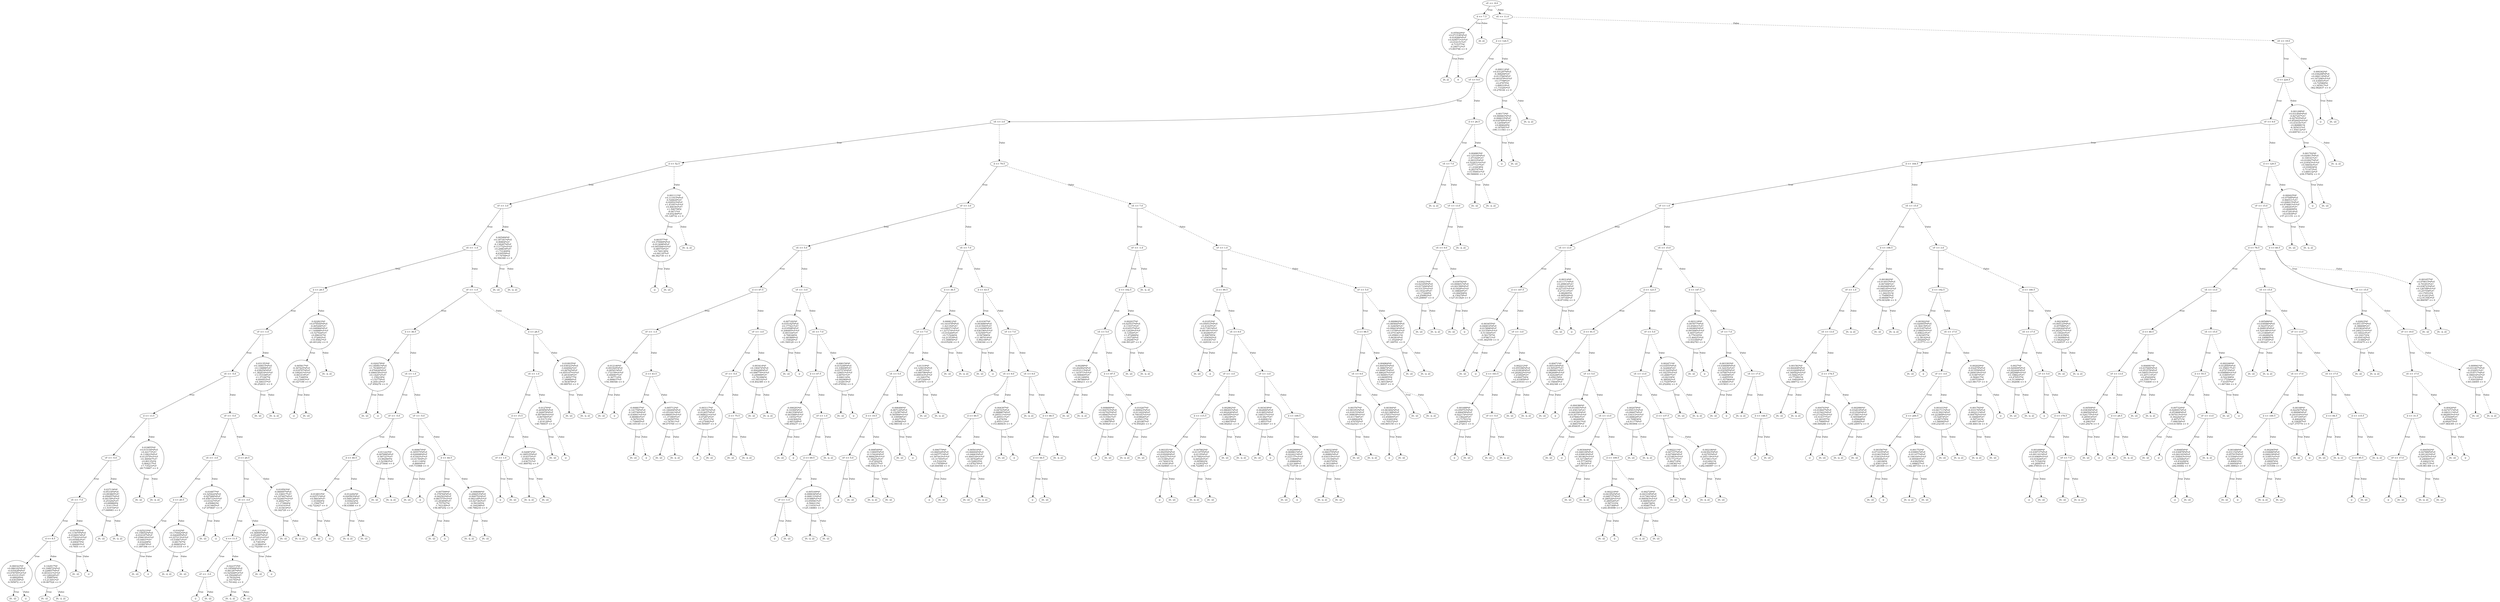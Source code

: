 digraph {
0 [label="vE <= -9.0"];
1 [label="d <= 7.5"];
2 [label="-0.055029*d²\n+0.071538*d*vE\n-0.018266*d*vF\n+0.029071*vE*vF\n+0.016151*vF²\n-0.715377*d\n-0.290712*vF\n+5.003746 <= 0"];
3 [label="[0, 2]"];
2 -> 3 [label="True"];
4 [label="0"];
2 -> 4 [style="dashed", label="False"];
1 -> 2 [label="True"];
5 [label="[0, 2]"];
1 -> 5 [style="dashed", label="False"];
0 -> 1 [label="True"];
6 [label="vE <= 11.0"];
7 [label="d <= 124.5"];
8 [label="vF <= 9.0"];
9 [label="vE <= 3.0"];
10 [label="d <= 52.5"];
11 [label="vF <= 3.0"];
12 [label="vE <= -1.0"];
13 [label="d <= 28.5"];
14 [label="vF <= -1.0"];
15 [label="vE <= -5.0"];
16 [label="d <= 13.5"];
17 [label="vF <= -5.0"];
18 [label="vE <= -7.0"];
19 [label="d <= 8.5"];
20 [label="-0.060323*d²\n+0.086162*d*vE\n-0.035428*d*vF\n+0.078795*vE*vF\n+0.033313*vF²\n-0.689295*d\n-0.630359*vF\n-0.595872 <= 0"];
21 [label="[0, -2]"];
20 -> 21 [label="True"];
22 [label="-2"];
20 -> 22 [style="dashed", label="False"];
19 -> 20 [label="True"];
23 [label="0.142917*d²\n+0.194872*d*vE\n-0.228857*d*vF\n-0.401631*vE*vF\n+0.128224*vF²\n-1.558976*d\n+3.213051*vF\n+39.067524 <= 0"];
24 [label="[0, -2]"];
23 -> 24 [label="True"];
25 [label="[0, -2, 2]"];
23 -> 25 [style="dashed", label="False"];
19 -> 23 [style="dashed", label="False"];
18 -> 19 [label="True"];
26 [label="-0.037852*d²\n+0.115079*d*vE\n-0.016691*d*vF\n+0.177832*vE*vF\n+0.055663*vF²\n-0.690475*d\n-1.066993*vF\n+0.7855 <= 0"];
27 [label="[0, -2]"];
26 -> 27 [label="True"];
28 [label="-2"];
26 -> 28 [style="dashed", label="False"];
18 -> 26 [style="dashed", label="False"];
17 -> 18 [label="True"];
29 [label="0.037136*d²\n-0.05334*d*vE\n+0.093865*vE²\n-0.050057*d*vF\n-0.04159*vE*vF\n-0.253292*vF²\n+0.699869*d\n-1.314115*vE\n+1.519754*vF\n-17.048983 <= 0"];
30 [label="[0, -2]"];
29 -> 30 [label="True"];
31 [label="[0, -2, 2]"];
29 -> 31 [style="dashed", label="False"];
17 -> 29 [style="dashed", label="False"];
16 -> 17 [label="True"];
32 [label="0.019855*d²\n+0.015194*d*vE\n+0.42173*vE²\n-0.110623*d*vF\n-0.412574*vE*vF\n+0.369567*vF²\n+0.801352*d\n-5.904217*vE\n+7.735233*vF\n-28.719467 <= 0"];
33 [label="[0, -2]"];
32 -> 33 [label="True"];
34 [label="[0, -2, 2]"];
32 -> 34 [style="dashed", label="False"];
16 -> 32 [style="dashed", label="False"];
15 -> 16 [label="True"];
35 [label="vF <= -5.0"];
36 [label="vE <= -3.0"];
37 [label="d <= 20.5"];
38 [label="-0.025233*d²\n+0.158052*d*vE\n-0.016187*d*vF\n+0.259619*vE*vF\n+0.04937*vF²\n-0.632208*d\n-1.038478*vF\n+11.897394 <= 0"];
39 [label="[0, -2]"];
38 -> 39 [label="True"];
40 [label="-2"];
38 -> 40 [style="dashed", label="False"];
37 -> 38 [label="True"];
41 [label="-0.0162*d²\n+0.170442*d*vE\n-0.026495*d*vF\n+0.227213*vE*vF\n+0.036673*vF²\n-0.681767*d\n-0.908852*vF\n+27.013319 <= 0"];
42 [label="[0, -2, 2]"];
41 -> 42 [label="True"];
43 [label="[0, -2]"];
41 -> 43 [style="dashed", label="False"];
37 -> 41 [style="dashed", label="False"];
36 -> 37 [label="True"];
44 [label="-0.016877*d²\n+0.325422*d*vE\n-0.027066*d*vF\n+0.456733*vE*vF\n+0.033275*vF²\n-0.650843*d\n-0.913465*vF\n+27.870647 <= 0"];
45 [label="[0, -2]"];
44 -> 45 [label="True"];
46 [label="-2"];
44 -> 46 [style="dashed", label="False"];
36 -> 44 [style="dashed", label="False"];
35 -> 36 [label="True"];
47 [label="d <= 20.5"];
48 [label="vE <= -3.0"];
49 [label="d <= 11.5"];
50 [label="vF <= -3.0"];
51 [label="-2"];
50 -> 51 [label="True"];
52 [label="[0, -2]"];
50 -> 52 [style="dashed", label="False"];
49 -> 50 [label="True"];
53 [label="-0.022373*d²\n+0.195406*d*vE\n-0.061287*d*vF\n+0.525448*vE*vF\n+0.350299*vF²\n-0.781625*d\n-2.101793*vF\n+11.701442 <= 0"];
54 [label="[0, -2, 2]"];
53 -> 54 [label="True"];
55 [label="[0, -2]"];
53 -> 55 [style="dashed", label="False"];
49 -> 53 [style="dashed", label="False"];
48 -> 49 [label="True"];
56 [label="-0.023312*d²\n+0.369095*d*vE\n-0.052897*d*vF\n+1.071932*vE*vF\n+0.357311*vF²\n-0.73819*d\n-2.143864*vF\n+12.752559 <= 0"];
57 [label="[0, -2]"];
56 -> 57 [label="True"];
58 [label="-2"];
56 -> 58 [style="dashed", label="False"];
48 -> 56 [style="dashed", label="False"];
47 -> 48 [label="True"];
59 [label="0.019593*d²\n-0.060097*d*vE\n+0.336017*vE²\n+0.107497*d*vF\n+0.522607*vE*vF\n-0.26927*vF²\n+1.173904*d\n-2.016103*vE\n+1.615618*vF\n-39.342729 <= 0"];
60 [label="[0, -2]"];
59 -> 60 [label="True"];
61 [label="[0, -2, 2]"];
59 -> 61 [style="dashed", label="False"];
47 -> 59 [style="dashed", label="False"];
35 -> 47 [style="dashed", label="False"];
15 -> 35 [style="dashed", label="False"];
14 -> 15 [label="True"];
62 [label="0.031353*d²\n+0.140615*d*vE\n+0.136896*vE²\n-0.438254*d*vF\n+1.382616*vE*vF\n+3.153168*vF²\n+1.371947*d\n-6.644953*vE\n+6.306337*vF\n-36.252631 <= 0"];
63 [label="[0, -2]"];
62 -> 63 [label="True"];
64 [label="[0, -2, 2]"];
62 -> 64 [style="dashed", label="False"];
14 -> 62 [style="dashed", label="False"];
13 -> 14 [label="True"];
65 [label="0.022823*d²\n+0.079544*d*vE\n-0.465266*vE²\n+0.048966*d*vF\n+1.144888*vE*vF\n+0.527926*vF²\n+0.896167*d\n-5.372693*vE\n+10.95827*vF\n-20.401242 <= 0"];
66 [label="0.005817*d²\n-0.367425*d*vE\n-0.018707*d*vF\n-0.109241*vE*vF\n-0.061419*vF²\n+0.73485*d\n+0.218483*vF\n-43.427199 <= 0"];
67 [label="-2"];
66 -> 67 [label="True"];
68 [label="[0, -2]"];
66 -> 68 [style="dashed", label="False"];
65 -> 66 [label="True"];
69 [label="[0, -2, 2]"];
65 -> 69 [style="dashed", label="False"];
13 -> 65 [style="dashed", label="False"];
12 -> 13 [label="True"];
70 [label="vF <= -1.0"];
71 [label="d <= 36.5"];
72 [label="-0.020278*d²\n+0.146961*d*vE\n+1.763895*vE²\n-0.076426*d*vF\n-0.496018*vE*vF\n+0.142072*vF²\n-1.159218*d\n+3.52779*vE\n-4.204125*vF\n+27.856276 <= 0"];
73 [label="[0, -2]"];
72 -> 73 [label="True"];
74 [label="-2"];
72 -> 74 [style="dashed", label="False"];
71 -> 72 [label="True"];
75 [label="vE <= 1.0"];
76 [label="vF <= -5.0"];
77 [label="d <= 40.5"];
78 [label="-0.014833*d²\n-0.02571*d*vF\n+0.06034*vF²\n-1.033844*d\n-1.15947*vF\n+42.722427 <= 0"];
79 [label="[0, -2]"];
78 -> 79 [label="True"];
80 [label="-2"];
78 -> 80 [style="dashed", label="False"];
77 -> 78 [label="True"];
81 [label="-0.012292*d²\n-0.020563*d*vF\n+0.048128*vF²\n-0.930232*d\n-1.313203*vF\n+58.43666 <= 0"];
82 [label="[0, -2, 2]"];
81 -> 82 [label="True"];
83 [label="[0, -2]"];
81 -> 83 [style="dashed", label="False"];
77 -> 81 [style="dashed", label="False"];
76 -> 77 [label="True"];
84 [label="0.011223*d²\n-0.007666*d*vF\n-0.587327*vF²\n+0.992965*d\n+3.523963*vF\n-42.273446 <= 0"];
85 [label="[0, -2]"];
84 -> 85 [label="True"];
86 [label="[0, -2, 2]"];
84 -> 86 [style="dashed", label="False"];
76 -> 84 [style="dashed", label="False"];
75 -> 76 [label="True"];
87 [label="vF <= -5.0"];
88 [label="-0.009074*d²\n-0.305575*d*vE\n-0.020098*d*vF\n-0.43302*vE*vF\n+0.017859*vF²\n-0.611149*d\n-0.86604*vF\n+65.733968 <= 0"];
89 [label="[0, -2]"];
88 -> 89 [label="True"];
90 [label="-2"];
88 -> 90 [style="dashed", label="False"];
87 -> 88 [label="True"];
91 [label="d <= 44.5"];
92 [label="-0.007599*d²\n-0.378764*d*vE\n-0.042503*d*vF\n-0.881575*vE*vF\n+0.293858*vF²\n-0.757527*d\n-1.763149*vF\n+56.087252 <= 0"];
93 [label="[0, -2]"];
92 -> 93 [label="True"];
94 [label="-2"];
92 -> 94 [style="dashed", label="False"];
91 -> 92 [label="True"];
95 [label="-0.008086*d²\n-0.296653*d*vE\n-0.009752*d*vF\n-0.082149*vE*vF\n+0.027383*vF²\n-0.593305*d\n-0.164298*vF\n+80.788216 <= 0"];
96 [label="[0, -2, 2]"];
95 -> 96 [label="True"];
97 [label="[0, -2]"];
95 -> 97 [style="dashed", label="False"];
91 -> 95 [style="dashed", label="False"];
87 -> 91 [style="dashed", label="False"];
75 -> 87 [style="dashed", label="False"];
71 -> 75 [style="dashed", label="False"];
70 -> 71 [label="True"];
98 [label="d <= 28.5"];
99 [label="vE <= 1.0"];
100 [label="d <= 15.5"];
101 [label="vF <= 1.0"];
102 [label="-2"];
101 -> 102 [label="True"];
103 [label="[0, -2]"];
101 -> 103 [style="dashed", label="False"];
100 -> 101 [label="True"];
104 [label="-0.020872*d²\n-0.180535*d*vF\n-1.818375*vF²\n-0.950154*d\n-3.636751*vF\n+41.869782 <= 0"];
105 [label="[0, -2, 2]"];
104 -> 105 [label="True"];
106 [label="[0, -2]"];
104 -> 106 [style="dashed", label="False"];
100 -> 104 [style="dashed", label="False"];
99 -> 100 [label="True"];
107 [label="-0.01276*d²\n-0.265856*d*vE\n-0.244979*d*vF\n-0.807065*vE*vF\n-0.807065*vF²\n-0.531713*d\n-1.614129*vF\n+40.780037 <= 0"];
108 [label="[0, -2]"];
107 -> 108 [label="True"];
109 [label="-2"];
107 -> 109 [style="dashed", label="False"];
99 -> 107 [style="dashed", label="False"];
98 -> 99 [label="True"];
110 [label="0.010935*d²\n+0.038323*d*vE\n-3.644942*vE²\n+0.06762*d*vF\n+4.855107*vE*vF\n-0.281839*vF²\n+1.065277*d\n-7.289884*vE\n-0.563678*vF\n-39.089763 <= 0"];
111 [label="[0, -2]"];
110 -> 111 [label="True"];
112 [label="[0, -2, 2]"];
110 -> 112 [style="dashed", label="False"];
98 -> 110 [style="dashed", label="False"];
70 -> 98 [style="dashed", label="False"];
12 -> 70 [style="dashed", label="False"];
11 -> 12 [label="True"];
113 [label="0.005484*d²\n+0.187341*d*vE\n-0.90804*vE²\n-0.138287*d*vF\n-0.111732*vE*vF\n+0.298639*vF²\n+1.731409*d\n-8.630559*vE\n+7.74709*vF\n-44.584368 <= 0"];
114 [label="[0, -2]"];
113 -> 114 [label="True"];
115 [label="[0, -2, 2]"];
113 -> 115 [style="dashed", label="False"];
11 -> 113 [style="dashed", label="False"];
10 -> 11 [label="True"];
116 [label="0.001111*d²\n+0.111915*d*vE\n-0.526629*vE²\n-0.029523*d*vF\n+1.43391*vE*vF\n+0.466393*vF²\n+1.506758*d\n-8.0471*vE\n+8.652369*vF\n-55.128732 <= 0"];
117 [label="0.003577*d²\n+0.370069*d*vE\n-0.013698*d*vF\n+0.045594*vE*vF\n-0.085755*vF²\n+0.740138*d\n+0.091187*vF\n-86.362739 <= 0"];
118 [label="-2"];
117 -> 118 [label="True"];
119 [label="[0, -2]"];
117 -> 119 [style="dashed", label="False"];
116 -> 117 [label="True"];
120 [label="[0, -2, 2]"];
116 -> 120 [style="dashed", label="False"];
10 -> 116 [style="dashed", label="False"];
9 -> 10 [label="True"];
121 [label="d <= 79.5"];
122 [label="vF <= 3.0"];
123 [label="vE <= 5.0"];
124 [label="d <= 67.5"];
125 [label="vF <= -1.0"];
126 [label="-0.012146*d²\n-0.091929*d*vE\n-0.00541*d*vF\n-1.172159*vE*vF\n-0.406907*vF²\n-0.367714*d\n-4.688637*vF\n+54.396546 <= 0"];
127 [label="[0, -2]"];
126 -> 127 [label="True"];
128 [label="-2"];
126 -> 128 [style="dashed", label="False"];
125 -> 126 [label="True"];
129 [label="d <= 43.5"];
130 [label="-0.008837*d²\n-0.141758*d*vE\n-0.145749*d*vF\n-0.434901*vE*vF\n-0.869803*vF²\n-0.567033*d\n-1.739605*vF\n+66.105145 <= 0"];
131 [label="[0, -2]"];
130 -> 131 [label="True"];
132 [label="-2"];
130 -> 132 [style="dashed", label="False"];
129 -> 130 [label="True"];
133 [label="0.005712*d²\n+0.166494*d*vE\n+0.051041*d*vF\n+0.686953*vE*vF\n+1.373905*vF²\n+0.665975*d\n+2.747811*vF\n-99.475769 <= 0"];
134 [label="[0, -2]"];
133 -> 134 [label="True"];
135 [label="[0, -2, 2]"];
133 -> 135 [style="dashed", label="False"];
129 -> 133 [style="dashed", label="False"];
125 -> 129 [style="dashed", label="False"];
124 -> 125 [label="True"];
136 [label="vF <= -3.0"];
137 [label="vF <= -5.0"];
138 [label="0.003117*d²\n+0.180793*d*vE\n-0.012657*d*vF\n+0.068621*vE*vF\n-0.072872*vF²\n+0.723171*d\n+0.274483*vF\n-109.595697 <= 0"];
139 [label="-2"];
138 -> 139 [label="True"];
140 [label="[0, -2]"];
138 -> 140 [style="dashed", label="False"];
137 -> 138 [label="True"];
141 [label="d <= 75.5"];
142 [label="[0, -2]"];
141 -> 142 [label="True"];
143 [label="[0, -2, 2]"];
141 -> 143 [style="dashed", label="False"];
137 -> 141 [style="dashed", label="False"];
136 -> 137 [label="True"];
144 [label="0.003414*d²\n+0.190474*d*vE\n-0.004268*d*vF\n+0.098776*vE*vF\n-0.249999*vF²\n+0.761896*d\n+0.395102*vF\n-118.402389 <= 0"];
145 [label="[0, -2]"];
144 -> 145 [label="True"];
146 [label="[0, -2, 2]"];
144 -> 146 [style="dashed", label="False"];
136 -> 144 [style="dashed", label="False"];
124 -> 136 [style="dashed", label="False"];
123 -> 124 [label="True"];
147 [label="vF <= -3.0"];
148 [label="-0.007182*d²\n-0.035192*d*vE\n+0.177421*vE²\n-0.019598*d*vF\n-0.208485*vE*vF\n-0.093164*vF²\n-0.768348*d\n+2.483889*vE\n-1.154026*vF\n+81.549129 <= 0"];
149 [label="[0, -2]"];
148 -> 149 [label="True"];
150 [label="-2"];
148 -> 150 [style="dashed", label="False"];
147 -> 148 [label="True"];
151 [label="vE <= 7.0"];
152 [label="d <= 67.5"];
153 [label="-0.006283*d²\n-0.10394*d*vE\n-0.061558*d*vF\n-0.443588*vE*vF\n-1.145527*vF²\n-0.623642*d\n-2.661529*vF\n+98.459237 <= 0"];
154 [label="[0, -2]"];
153 -> 154 [label="True"];
155 [label="-2"];
153 -> 155 [style="dashed", label="False"];
152 -> 153 [label="True"];
156 [label="vF <= 1.0"];
157 [label="d <= 69.5"];
158 [label="vF <= -1.0"];
159 [label="-2"];
158 -> 159 [label="True"];
160 [label="[0, -2]"];
158 -> 160 [style="dashed", label="False"];
157 -> 158 [label="True"];
161 [label="-0.005169*d²\n-0.099036*d*vE\n-0.008133*d*vF\n-0.01986*vE*vF\n+0.059581*vF²\n-0.594213*d\n-0.119161*vF\n+125.146861 <= 0"];
162 [label="[0, -2, 2]"];
161 -> 162 [label="True"];
163 [label="[0, -2]"];
161 -> 163 [style="dashed", label="False"];
157 -> 161 [style="dashed", label="False"];
156 -> 157 [label="True"];
164 [label="[0, -2, 2]"];
156 -> 164 [style="dashed", label="False"];
152 -> 156 [style="dashed", label="False"];
151 -> 152 [label="True"];
165 [label="-0.006154*d²\n-0.015248*d*vE\n+0.338498*vE²\n-0.037574*d*vF\n-0.120651*vE*vF\n-2.68701*vF²\n-0.846116*d\n+6.092969*vE\n-1.432815*vF\n+45.476542 <= 0"];
166 [label="[0, -2]"];
165 -> 166 [label="True"];
167 [label="-2"];
165 -> 167 [style="dashed", label="False"];
151 -> 165 [style="dashed", label="False"];
147 -> 151 [style="dashed", label="False"];
123 -> 147 [style="dashed", label="False"];
122 -> 123 [label="True"];
168 [label="vE <= 7.0"];
169 [label="d <= 36.5"];
170 [label="vF <= 7.0"];
171 [label="vE <= 5.0"];
172 [label="d <= 19.5"];
173 [label="vF <= 5.0"];
174 [label="-2"];
173 -> 174 [label="True"];
175 [label="[0, -2]"];
173 -> 175 [style="dashed", label="False"];
172 -> 173 [label="True"];
176 [label="-0.008549*d²\n-0.118005*d*vE\n-0.115424*d*vF\n-0.980629*vE*vF\n-0.392252*vF²\n-0.472022*d\n-3.922517*vF\n+98.336238 <= 0"];
177 [label="[0, -2, 2]"];
176 -> 177 [label="True"];
178 [label="[0, -2]"];
176 -> 178 [style="dashed", label="False"];
172 -> 176 [style="dashed", label="False"];
171 -> 172 [label="True"];
179 [label="-0.006486*d²\n-0.067129*d*vE\n-0.152587*d*vF\n-0.565994*vE*vF\n-0.339596*vF²\n-0.402776*d\n-3.395962*vF\n+92.980106 <= 0"];
180 [label="[0, -2]"];
179 -> 180 [label="True"];
181 [label="-2"];
179 -> 181 [style="dashed", label="False"];
171 -> 179 [style="dashed", label="False"];
170 -> 171 [label="True"];
182 [label="0.01319*d²\n+0.125618*d*vE\n-0.48733*vE²\n+0.040796*d*vF\n-0.609163*vE*vF\n+0.32637*d\n-4.873304*vE\n+37.697871 <= 0"];
183 [label="[0, -2]"];
182 -> 183 [label="True"];
184 [label="[0, -2, 2]"];
182 -> 184 [style="dashed", label="False"];
170 -> 182 [style="dashed", label="False"];
169 -> 170 [label="True"];
185 [label="0.000812*d²\n+0.161078*d*vE\n-1.421354*vE²\n+0.048371*d*vF\n+1.227274*vE*vF\n+0.016269*vF²\n+0.715246*d\n-14.213539*vE\n+5.189856*vF\n-18.635294 <= 0"];
186 [label="[0, -2]"];
185 -> 186 [label="True"];
187 [label="[0, -2, 2]"];
185 -> 187 [style="dashed", label="False"];
169 -> 185 [style="dashed", label="False"];
168 -> 169 [label="True"];
188 [label="d <= 43.5"];
189 [label="-0.010307*d²\n-0.003686*d*vE\n+0.615945*vE²\n-0.114299*d*vF\n-0.036196*vE*vF\n-0.525097*vF²\n-0.547906*d\n+11.087014*vE\n-5.992189*vF\n-3.504344 <= 0"];
190 [label="[0, -2]"];
189 -> 190 [label="True"];
191 [label="-2"];
189 -> 191 [style="dashed", label="False"];
188 -> 189 [label="True"];
192 [label="vF <= 7.0"];
193 [label="vE <= 9.0"];
194 [label="d <= 60.5"];
195 [label="0.006779*d²\n+0.066529*d*vE\n+0.045771*d*vF\n+0.397443*vE*vF\n+0.317955*vF²\n+0.53223*d\n+3.179548*vF\n-120.644566 <= 0"];
196 [label="-2"];
195 -> 196 [label="True"];
197 [label="[0, -2]"];
195 -> 197 [style="dashed", label="False"];
194 -> 195 [label="True"];
198 [label="0.005016*d²\n+0.066004*d*vE\n+0.04663*d*vF\n+0.484534*vE*vF\n+0.387628*vF²\n+0.528035*d\n+3.876276*vF\n-159.621111 <= 0"];
199 [label="[0, -2]"];
198 -> 199 [label="True"];
200 [label="[0, -2, 2]"];
198 -> 200 [style="dashed", label="False"];
194 -> 198 [style="dashed", label="False"];
193 -> 194 [label="True"];
201 [label="-0.004397*d²\n-0.04743*d*vE\n-0.088887*d*vF\n-0.295511*vE*vF\n-0.295511*vF²\n-0.4743*d\n-2.955113*vF\n+153.869435 <= 0"];
202 [label="[0, -2]"];
201 -> 202 [label="True"];
203 [label="-2"];
201 -> 203 [style="dashed", label="False"];
193 -> 201 [style="dashed", label="False"];
192 -> 193 [label="True"];
204 [label="vE <= 9.0"];
205 [label="[0, -2, 2]"];
204 -> 205 [label="True"];
206 [label="d <= 66.5"];
207 [label="d <= 44.5"];
208 [label="-2"];
207 -> 208 [label="True"];
209 [label="[0, -2]"];
207 -> 209 [style="dashed", label="False"];
206 -> 207 [label="True"];
210 [label="[0, -2, 2]"];
206 -> 210 [style="dashed", label="False"];
204 -> 206 [style="dashed", label="False"];
192 -> 204 [style="dashed", label="False"];
188 -> 192 [style="dashed", label="False"];
168 -> 188 [style="dashed", label="False"];
122 -> 168 [style="dashed", label="False"];
121 -> 122 [label="True"];
211 [label="vE <= 7.0"];
212 [label="vF <= -1.0"];
213 [label="d <= 102.5"];
214 [label="vE <= 5.0"];
215 [label="0.00288*d²\n+0.202902*d*vE\n+0.012113*d*vF\n+1.141971*vE*vF\n+0.508465*vF²\n+0.811609*d\n+4.567884*vF\n-106.980211 <= 0"];
216 [label="[0, -2]"];
215 -> 216 [label="True"];
217 [label="[0, -2, 2]"];
215 -> 217 [style="dashed", label="False"];
214 -> 215 [label="True"];
218 [label="d <= 87.5"];
219 [label="0.008689*d²\n+0.064703*d*vE\n+0.027025*d*vF\n+0.66663*vE*vF\n+0.515561*vF²\n+0.38822*d\n+3.99978*vF\n-78.365829 <= 0"];
220 [label="-2"];
219 -> 220 [label="True"];
221 [label="[0, -2]"];
219 -> 221 [style="dashed", label="False"];
218 -> 219 [label="True"];
222 [label="-0.010267*d²\n-0.009023*d*vE\n-0.011622*d*vF\n-0.700181*vE*vF\n-0.439826*vF²\n-0.054137*d\n-4.201087*vF\n+70.950283 <= 0"];
223 [label="[0, -2, 2]"];
222 -> 223 [label="True"];
224 [label="[0, -2]"];
222 -> 224 [style="dashed", label="False"];
218 -> 222 [style="dashed", label="False"];
214 -> 218 [style="dashed", label="False"];
213 -> 214 [label="True"];
225 [label="0.002937*d²\n+0.025537*d*vE\n-0.119373*vE²\n-0.016537*d*vF\n+0.12429*vE*vF\n-0.12504*vF²\n+1.072889*d\n-1.193726*vE\n-0.292967*vF\n-146.991297 <= 0"];
226 [label="[0, -2]"];
225 -> 226 [label="True"];
227 [label="[0, -2, 2]"];
225 -> 227 [style="dashed", label="False"];
213 -> 225 [style="dashed", label="False"];
212 -> 213 [label="True"];
228 [label="[0, -2, 2]"];
212 -> 228 [style="dashed", label="False"];
211 -> 212 [label="True"];
229 [label="vF <= 1.0"];
230 [label="d <= 99.5"];
231 [label="-0.01053*d²\n+0.050515*d*vE\n+0.41425*vE²\n-0.017391*d*vF\n-0.481491*vE*vF\n-0.402865*vF²\n-0.508795*d\n+7.456502*vE\n-3.916301*vF\n-11.429334 <= 0"];
232 [label="[0, -2]"];
231 -> 232 [label="True"];
233 [label="-2"];
231 -> 233 [style="dashed", label="False"];
230 -> 231 [label="True"];
234 [label="vE <= 9.0"];
235 [label="vF <= -3.0"];
236 [label="d <= 115.5"];
237 [label="0.003351*d²\n+0.092554*d*vE\n+0.018209*d*vF\n+0.524227*vE*vF\n+0.514852*vF²\n+0.740431*d\n+4.193814*vF\n-139.920845 <= 0"];
238 [label="-2"];
237 -> 238 [label="True"];
239 [label="[0, -2]"];
237 -> 239 [style="dashed", label="False"];
236 -> 237 [label="True"];
240 [label="-0.007802*d²\n-0.011975*d*vE\n-0.0135*d*vF\n-0.517992*vE*vF\n-0.495293*vF²\n-0.095802*d\n-4.143932*vF\n+94.722983 <= 0"];
241 [label="[0, -2, 2]"];
240 -> 241 [label="True"];
242 [label="[0, -2]"];
240 -> 242 [style="dashed", label="False"];
236 -> 240 [style="dashed", label="False"];
235 -> 236 [label="True"];
243 [label="0.002862*d²\n+0.086491*d*vE\n+0.002426*d*vF\n+0.360595*vE*vF\n-1.44238*vF²\n+0.691928*d\n+2.88476*vF\n-166.002021 <= 0"];
244 [label="[0, -2]"];
243 -> 244 [label="True"];
245 [label="[0, -2, 2]"];
243 -> 245 [style="dashed", label="False"];
235 -> 243 [style="dashed", label="False"];
234 -> 235 [label="True"];
246 [label="vF <= -3.0"];
247 [label="-0.003438*d²\n-0.062806*d*vE\n-0.014853*d*vF\n-0.168537*vE*vF\n-0.013827*vF²\n-0.628061*d\n-1.68537*vF\n+172.810647 <= 0"];
248 [label="[0, -2]"];
247 -> 248 [label="True"];
249 [label="-2"];
247 -> 249 [style="dashed", label="False"];
246 -> 247 [label="True"];
250 [label="d <= 109.5"];
251 [label="-0.002999*d²\n-0.069861*d*vE\n-0.022421*d*vF\n-0.222137*vE*vF\n+1.110684*vF²\n-0.698608*d\n-2.221368*vF\n+170.710739 <= 0"];
252 [label="[0, -2]"];
251 -> 252 [label="True"];
253 [label="-2"];
251 -> 253 [style="dashed", label="False"];
250 -> 251 [label="True"];
254 [label="-0.003234*d²\n-0.060379*d*vE\n-0.00882*d*vF\n-0.030319*vE*vF\n+0.151594*vF²\n-0.603795*d\n-0.303189*vF\n+196.465021 <= 0"];
255 [label="[0, -2, 2]"];
254 -> 255 [label="True"];
256 [label="[0, -2]"];
254 -> 256 [style="dashed", label="False"];
250 -> 254 [style="dashed", label="False"];
246 -> 250 [style="dashed", label="False"];
234 -> 246 [style="dashed", label="False"];
230 -> 234 [style="dashed", label="False"];
229 -> 230 [label="True"];
257 [label="vF <= 5.0"];
258 [label="d <= 98.5"];
259 [label="vE <= 9.0"];
260 [label="0.003767*d²\n+0.081053*d*vE\n+0.018153*d*vF\n+0.308838*vE*vF\n+0.411784*vF²\n+0.648424*d\n+2.470702*vF\n-159.022523 <= 0"];
261 [label="[0, -2]"];
260 -> 261 [label="True"];
262 [label="[0, -2, 2]"];
260 -> 262 [style="dashed", label="False"];
259 -> 260 [label="True"];
263 [label="0.00384*d²\n+0.063492*d*vE\n+0.021388*d*vF\n+0.270537*vE*vF\n+0.450895*vF²\n+0.634919*d\n+2.705372*vF\n-160.865159 <= 0"];
264 [label="-2"];
263 -> 264 [label="True"];
265 [label="[0, -2]"];
263 -> 265 [style="dashed", label="False"];
259 -> 263 [style="dashed", label="False"];
258 -> 259 [label="True"];
266 [label="0.004864*d²\n+0.004545*d*vE\n-0.388674*vE²\n+0.009875*d*vF\n+0.486247*vE*vF\n+0.560851*vF²\n+0.840855*d\n-6.996123*vE\n+3.365106*vF\n-71.36937 <= 0"];
267 [label="[0, -2]"];
266 -> 267 [label="True"];
268 [label="[0, -2, 2]"];
266 -> 268 [style="dashed", label="False"];
258 -> 266 [style="dashed", label="False"];
257 -> 258 [label="True"];
269 [label="0.000862*d²\n+0.085844*d*vE\n-0.324656*vE²\n+0.006434*d*vF\n+0.13758*vE*vF\n+0.075146*vF²\n+0.958911*d\n-5.843816*vE\n+1.05204*vF\n-87.349701 <= 0"];
270 [label="[0, -2]"];
269 -> 270 [label="True"];
271 [label="[0, -2, 2]"];
269 -> 271 [style="dashed", label="False"];
257 -> 269 [style="dashed", label="False"];
229 -> 257 [style="dashed", label="False"];
211 -> 229 [style="dashed", label="False"];
121 -> 211 [style="dashed", label="False"];
9 -> 121 [style="dashed", label="False"];
8 -> 9 [label="True"];
272 [label="d <= 26.5"];
273 [label="vE <= 7.0"];
274 [label="[0, -2, 2]"];
273 -> 274 [label="True"];
275 [label="vF <= 13.0"];
276 [label="vE <= 9.0"];
277 [label="0.030215*d²\n+0.021659*d*vE\n+0.017294*d*vF\n+0.53135*vE*vF\n+0.193218*vF²\n+0.173269*d\n+4.250803*vF\n-135.208947 <= 0"];
278 [label="[0, -2]"];
277 -> 278 [label="True"];
279 [label="[0, -2, 2]"];
277 -> 279 [style="dashed", label="False"];
276 -> 277 [label="True"];
280 [label="-0.039782*d²\n+0.000651*d*vE\n+0.001589*d*vF\n-0.415028*vE*vF\n-0.188649*vF²\n+0.006508*d\n-4.150279*vF\n+127.011829 <= 0"];
281 [label="[0, -2]"];
280 -> 281 [label="True"];
282 [label="-2"];
280 -> 282 [style="dashed", label="False"];
276 -> 280 [style="dashed", label="False"];
275 -> 276 [label="True"];
283 [label="[0, -2, 2]"];
275 -> 283 [style="dashed", label="False"];
273 -> 275 [style="dashed", label="False"];
272 -> 273 [label="True"];
284 [label="0.004883*d²\n+0.125104*d*vE\n-1.071929*vE²\n-0.09333*d*vF\n+0.522631*vE*vF\n+0.077137*vF²\n+1.216438*d\n-9.263747*vE\n+15.550931*vF\n-99.546604 <= 0"];
285 [label="[0, -2]"];
284 -> 285 [label="True"];
286 [label="[0, -2, 2]"];
284 -> 286 [style="dashed", label="False"];
272 -> 284 [style="dashed", label="False"];
8 -> 272 [style="dashed", label="False"];
7 -> 8 [label="True"];
287 [label="-0.000114*d²\n+0.031297*d*vE\n-0.368294*vE²\n-0.013766*d*vF\n+0.401979*vE*vF\n+0.17798*vF²\n+0.47975*d\n-3.899319*vE\n+1.733293*vF\n-19.278144 <= 0"];
288 [label="0.00173*d²\n+0.068463*d*vE\n-0.006633*d*vF\n-0.018769*vE*vF\n-0.120504*vF²\n+0.684629*d\n-0.187691*vF\n-199.111583 <= 0"];
289 [label="-2"];
288 -> 289 [label="True"];
290 [label="[0, -2]"];
288 -> 290 [style="dashed", label="False"];
287 -> 288 [label="True"];
291 [label="[0, -2, 2]"];
287 -> 291 [style="dashed", label="False"];
7 -> 287 [style="dashed", label="False"];
6 -> 7 [label="True"];
292 [label="vE <= 19.0"];
293 [label="d <= 224.5"];
294 [label="vF <= 9.0"];
295 [label="d <= 164.5"];
296 [label="vF <= 1.0"];
297 [label="vE <= 13.0"];
298 [label="d <= 147.5"];
299 [label="-0.003455*d²\n-0.046816*d*vE\n-0.015898*d*vF\n-0.331556*vE*vF\n-0.513044*vF²\n-0.561797*d\n-3.978671*vF\n+191.462559 <= 0"];
300 [label="[0, -2]"];
299 -> 300 [label="True"];
301 [label="-2"];
299 -> 301 [style="dashed", label="False"];
298 -> 299 [label="True"];
302 [label="vF <= -3.0"];
303 [label="d <= 163.5"];
304 [label="0.001688*d²\n+0.059753*d*vE\n-0.006459*d*vF\n-0.022174*vE*vF\n-0.138224*vF²\n+0.717031*d\n-0.266092*vF\n-251.272611 <= 0"];
305 [label="-2"];
304 -> 305 [label="True"];
306 [label="[0, -2]"];
304 -> 306 [style="dashed", label="False"];
303 -> 304 [label="True"];
307 [label="vF <= -5.0"];
308 [label="[0, -2]"];
307 -> 308 [label="True"];
309 [label="[0, -2, 2]"];
307 -> 309 [style="dashed", label="False"];
303 -> 307 [style="dashed", label="False"];
302 -> 303 [label="True"];
310 [label="0.002212*d²\n+0.055396*d*vE\n+0.010938*d*vF\n+0.202822*vE*vF\n-1.216929*vF²\n+0.664754*d\n+2.433859*vF\n-244.219103 <= 0"];
311 [label="[0, -2]"];
310 -> 311 [label="True"];
312 [label="[0, -2, 2]"];
310 -> 312 [style="dashed", label="False"];
302 -> 310 [style="dashed", label="False"];
298 -> 302 [style="dashed", label="False"];
297 -> 298 [label="True"];
313 [label="-0.00314*d²\n-0.011171*d*vE\n+0.299834*vE²\n-0.020121*d*vF\n-0.227101*vE*vF\n-0.273115*vF²\n-0.882805*d\n+8.995026*vE\n-3.197344*vF\n+38.871092 <= 0"];
314 [label="[0, -2]"];
313 -> 314 [label="True"];
315 [label="-2"];
313 -> 315 [style="dashed", label="False"];
297 -> 313 [style="dashed", label="False"];
296 -> 297 [label="True"];
316 [label="vE <= 15.0"];
317 [label="d <= 123.5"];
318 [label="d <= 91.5"];
319 [label="-0.00471*d²\n-0.005104*d*vE\n+0.505297*vE²\n-0.080961*d*vF\n-0.062608*vE*vF\n-0.424248*vF²\n-0.656159*d\n+13.137728*vE\n-4.156045*vF\n-50.402348 <= 0"];
320 [label="[0, -2]"];
319 -> 320 [label="True"];
321 [label="-2"];
319 -> 321 [style="dashed", label="False"];
318 -> 319 [label="True"];
322 [label="vF <= 5.0"];
323 [label="-0.004386*d²\n+0.010483*d*vE\n+0.458154*vE²\n-0.044394*d*vF\n-0.013075*vE*vF\n-0.678063*vF²\n-1.062699*d\n+11.912017*vE\n-4.068378*vF\n-26.854435 <= 0"];
324 [label="[0, -2]"];
323 -> 324 [label="True"];
325 [label="-2"];
323 -> 325 [style="dashed", label="False"];
322 -> 323 [label="True"];
326 [label="vE <= 13.0"];
327 [label="0.003044*d²\n+0.048109*d*vE\n+0.030818*d*vF\n+0.381962*vE*vF\n+0.327396*vF²\n+0.577305*d\n+4.58354*vF\n-247.95719 <= 0"];
328 [label="[0, -2]"];
327 -> 328 [label="True"];
329 [label="[0, -2, 2]"];
327 -> 329 [style="dashed", label="False"];
326 -> 327 [label="True"];
330 [label="d <= 109.5"];
331 [label="-0.002218*d²\n-0.041952*d*vE\n-0.048737*d*vF\n-0.280526*vE*vF\n-0.280526*vF²\n-0.587333*d\n-3.927368*vF\n+244.493098 <= 0"];
332 [label="[0, -2]"];
331 -> 332 [label="True"];
333 [label="-2"];
331 -> 333 [style="dashed", label="False"];
330 -> 331 [label="True"];
334 [label="-0.002729*d²\n-0.043339*d*vE\n-0.017461*d*vF\n-0.068563*vE*vF\n-0.068563*vF²\n-0.606748*d\n-0.959877*vF\n+218.422375 <= 0"];
335 [label="[0, -2, 2]"];
334 -> 335 [label="True"];
336 [label="[0, -2]"];
334 -> 336 [style="dashed", label="False"];
330 -> 334 [style="dashed", label="False"];
326 -> 330 [style="dashed", label="False"];
322 -> 326 [style="dashed", label="False"];
318 -> 322 [style="dashed", label="False"];
317 -> 318 [label="True"];
337 [label="vF <= 5.0"];
338 [label="vE <= 13.0"];
339 [label="0.002078*d²\n+0.059153*d*vE\n+0.00647*d*vF\n+0.334315*vE*vF\n+0.668629*vF²\n+0.709836*d\n+4.011776*vF\n-252.993994 <= 0"];
340 [label="[0, -2]"];
339 -> 340 [label="True"];
341 [label="[0, -2, 2]"];
339 -> 341 [style="dashed", label="False"];
338 -> 339 [label="True"];
342 [label="d <= 137.5"];
343 [label="-0.002211*d²\n-0.047337*d*vE\n-0.027484*d*vF\n-0.221883*vE*vF\n-0.517727*vF²\n-0.662718*d\n-3.106361*vF\n+246.11085 <= 0"];
344 [label="[0, -2]"];
343 -> 344 [label="True"];
345 [label="-2"];
343 -> 345 [style="dashed", label="False"];
342 -> 343 [label="True"];
346 [label="-0.002186*d²\n-0.043923*d*vE\n-0.02793*d*vF\n-0.205119*vE*vF\n-0.478611*vF²\n-0.614921*d\n-2.871668*vF\n+282.046997 <= 0"];
347 [label="[0, -2, 2]"];
346 -> 347 [label="True"];
348 [label="[0, -2]"];
346 -> 348 [style="dashed", label="False"];
342 -> 346 [style="dashed", label="False"];
338 -> 342 [style="dashed", label="False"];
337 -> 338 [label="True"];
349 [label="0.002471*d²\n+0.03055*d*vE\n-0.322664*vE²\n+0.013205*d*vF\n+0.19235*vE*vF\n+0.26807*vF²\n+0.82334*d\n-8.389262*vE\n+3.752979*vF\n-93.252492 <= 0"];
350 [label="[0, -2]"];
349 -> 350 [label="True"];
351 [label="[0, -2, 2]"];
349 -> 351 [style="dashed", label="False"];
337 -> 349 [style="dashed", label="False"];
317 -> 337 [style="dashed", label="False"];
316 -> 317 [label="True"];
352 [label="d <= 147.5"];
353 [label="-0.003118*d²\n-0.007877*d*vE\n+0.454831*vE²\n-0.042802*d*vF\n-0.091696*vE*vF\n-0.465725*vF²\n-0.776165*d\n+15.464253*vE\n-3.533364*vF\n-100.802783 <= 0"];
354 [label="[0, -2]"];
353 -> 354 [label="True"];
355 [label="-2"];
353 -> 355 [style="dashed", label="False"];
352 -> 353 [label="True"];
356 [label="vF <= 7.0"];
357 [label="-0.003393*d²\n+0.036699*d*vE\n+0.324352*vE²\n-0.032595*d*vF\n-0.147687*vE*vF\n-0.164858*vF²\n-1.428555*d\n+11.027964*vE\n-4.566853*vF\n-4.015833 <= 0"];
358 [label="[0, -2]"];
357 -> 358 [label="True"];
359 [label="-2"];
357 -> 359 [style="dashed", label="False"];
356 -> 357 [label="True"];
360 [label="vE <= 17.0"];
361 [label="[0, -2, 2]"];
360 -> 361 [label="True"];
362 [label="d <= 148.5"];
363 [label="-2"];
362 -> 363 [label="True"];
364 [label="[0, -2]"];
362 -> 364 [style="dashed", label="False"];
360 -> 362 [style="dashed", label="False"];
356 -> 360 [style="dashed", label="False"];
352 -> 356 [style="dashed", label="False"];
316 -> 352 [style="dashed", label="False"];
296 -> 316 [style="dashed", label="False"];
295 -> 296 [label="True"];
365 [label="vE <= 15.0"];
366 [label="d <= 198.5"];
367 [label="vF <= 1.0"];
368 [label="vE <= 13.0"];
369 [label="0.001563*d²\n+0.064408*d*vE\n+0.010209*d*vF\n+0.349502*vE*vF\n+0.50823*vF²\n+0.772901*d\n+4.194029*vF\n-262.488712 <= 0"];
370 [label="[0, -2]"];
369 -> 370 [label="True"];
371 [label="[0, -2, 2]"];
369 -> 371 [style="dashed", label="False"];
368 -> 369 [label="True"];
372 [label="d <= 174.5"];
373 [label="0.004703*d²\n+0.018647*d*vE\n+0.015423*d*vF\n+0.271425*vE*vF\n+0.514377*vF²\n+0.261057*d\n+3.79995*vF\n-180.849288 <= 0"];
374 [label="-2"];
373 -> 374 [label="True"];
375 [label="[0, -2]"];
373 -> 375 [style="dashed", label="False"];
372 -> 373 [label="True"];
376 [label="-0.002986*d²\n-0.032618*d*vE\n-0.012526*d*vF\n-0.273461*vE*vF\n-0.505568*vF²\n-0.456648*d\n-3.82845*vF\n+250.249572 <= 0"];
377 [label="[0, -2, 2]"];
376 -> 377 [label="True"];
378 [label="[0, -2]"];
376 -> 378 [style="dashed", label="False"];
372 -> 376 [style="dashed", label="False"];
368 -> 372 [style="dashed", label="False"];
367 -> 368 [label="True"];
379 [label="[0, -2, 2]"];
367 -> 379 [style="dashed", label="False"];
366 -> 367 [label="True"];
380 [label="0.001802*d²\n+0.014933*d*vE\n-0.067496*vE²\n-0.002948*d*vF\n+0.046195*vE*vF\n-0.055554*vF²\n+1.042351*d\n-1.754885*vE\n-0.060067*vF\n-278.043296 <= 0"];
381 [label="[0, -2]"];
380 -> 381 [label="True"];
382 [label="[0, -2, 2]"];
380 -> 382 [style="dashed", label="False"];
366 -> 380 [style="dashed", label="False"];
365 -> 366 [label="True"];
383 [label="vF <= 3.0"];
384 [label="d <= 192.5"];
385 [label="-0.003922*d²\n+0.020955*d*vE\n+0.364159*vE²\n-0.015187*d*vF\n-0.218845*vE*vF\n-0.498223*vF²\n-0.923457*d\n+12.38142*vE\n-3.692692*vF\n-67.313773 <= 0"];
386 [label="[0, -2]"];
385 -> 386 [label="True"];
387 [label="-2"];
385 -> 387 [style="dashed", label="False"];
384 -> 385 [label="True"];
388 [label="vE <= 17.0"];
389 [label="vF <= -3.0"];
390 [label="d <= 200.5"];
391 [label="-0.003567*d²\n-0.071635*d*vE\n-0.010615*d*vF\n-0.153632*vE*vF\n-0.054082*vF²\n-1.146166*d\n-2.458112*vF\n+547.281009 <= 0"];
392 [label="[0, -2]"];
391 -> 392 [label="True"];
393 [label="-2"];
391 -> 393 [style="dashed", label="False"];
390 -> 391 [label="True"];
394 [label="-0.001752*d²\n-0.039891*d*vE\n-0.011477*d*vF\n-0.106164*vE*vF\n-0.095065*vF²\n-0.638259*d\n-1.698627*vF\n+342.487103 <= 0"];
395 [label="[0, -2, 2]"];
394 -> 395 [label="True"];
396 [label="[0, -2]"];
394 -> 396 [style="dashed", label="False"];
390 -> 394 [style="dashed", label="False"];
389 -> 390 [label="True"];
397 [label="0.001633*d²\n+0.041711*d*vE\n+0.013921*d*vF\n+0.223809*vE*vF\n+0.52874*vF²\n+0.667378*d\n+3.580945*vF\n-339.232195 <= 0"];
398 [label="[0, -2]"];
397 -> 398 [label="True"];
399 [label="[0, -2, 2]"];
397 -> 399 [style="dashed", label="False"];
389 -> 397 [style="dashed", label="False"];
388 -> 389 [label="True"];
400 [label="-0.002029*d²\n-0.032479*d*vE\n-0.013559*d*vF\n-0.200419*vE*vF\n-0.519875*vF²\n-0.584617*d\n-3.607539*vF\n+323.981737 <= 0"];
401 [label="-0.001792*d²\n-0.033176*d*vE\n-0.002211*d*vF\n-0.004762*vE*vF\n-0.166665*vF²\n-0.597161*d\n-0.085716*vF\n+358.466134 <= 0"];
402 [label="[0, -2, 2]"];
401 -> 402 [label="True"];
403 [label="[0, -2]"];
401 -> 403 [style="dashed", label="False"];
400 -> 401 [label="True"];
404 [label="-2"];
400 -> 404 [style="dashed", label="False"];
388 -> 400 [style="dashed", label="False"];
384 -> 388 [style="dashed", label="False"];
383 -> 384 [label="True"];
405 [label="d <= 180.5"];
406 [label="vE <= 17.0"];
407 [label="0.0027*d²\n+0.029409*d*vE\n+0.022444*d*vF\n+0.282088*vE*vF\n+0.198623*vF²\n+0.470537*d\n+4.513406*vF\n-311.302696 <= 0"];
408 [label="[0, -2]"];
407 -> 408 [label="True"];
409 [label="[0, -2, 2]"];
407 -> 409 [style="dashed", label="False"];
406 -> 407 [label="True"];
410 [label="vF <= 5.0"];
411 [label="-2"];
410 -> 411 [label="True"];
412 [label="d <= 178.5"];
413 [label="0.001699*d²\n+0.039737*d*vE\n+0.001161*d*vF\n+0.014969*vE*vF\n+0.019246*vF²\n+0.715263*d\n+0.26945*vF\n-288.378516 <= 0"];
414 [label="-2"];
413 -> 414 [label="True"];
415 [label="[0, -2]"];
413 -> 415 [style="dashed", label="False"];
412 -> 413 [label="True"];
416 [label="vF <= 7.0"];
417 [label="[0, -2]"];
416 -> 417 [label="True"];
418 [label="[0, -2, 2]"];
416 -> 418 [style="dashed", label="False"];
412 -> 416 [style="dashed", label="False"];
410 -> 412 [style="dashed", label="False"];
406 -> 410 [style="dashed", label="False"];
405 -> 406 [label="True"];
419 [label="0.002369*d²\n+0.005125*d*vE\n-0.457088*vE²\n+0.026264*d*vF\n+0.262427*vE*vF\n+0.100203*vF²\n+0.814358*d\n-15.540984*vE\n+3.942022*vF\n+73.624537 <= 0"];
420 [label="[0, -2]"];
419 -> 420 [label="True"];
421 [label="[0, -2, 2]"];
419 -> 421 [style="dashed", label="False"];
405 -> 419 [style="dashed", label="False"];
383 -> 405 [style="dashed", label="False"];
365 -> 383 [style="dashed", label="False"];
295 -> 365 [style="dashed", label="False"];
294 -> 295 [label="True"];
422 [label="d <= 129.5"];
423 [label="vF <= 15.0"];
424 [label="d <= 78.5"];
425 [label="vE <= 13.0"];
426 [label="d <= 48.5"];
427 [label="vF <= 13.0"];
428 [label="-0.00508*d²\n-0.038394*d*vE\n-0.066592*d*vF\n-0.524175*vE*vF\n-0.285914*vF²\n-0.460732*d\n-6.2901*vF\n+243.29276 <= 0"];
429 [label="[0, -2]"];
428 -> 429 [label="True"];
430 [label="-2"];
428 -> 430 [style="dashed", label="False"];
427 -> 428 [label="True"];
431 [label="d <= 28.5"];
432 [label="[0, -2]"];
431 -> 432 [label="True"];
433 [label="[0, -2, 2]"];
431 -> 433 [style="dashed", label="False"];
427 -> 431 [style="dashed", label="False"];
426 -> 427 [label="True"];
434 [label="0.004081*d²\n+0.037669*d*vE\n+0.053578*d*vF\n+0.546515*vE*vF\n+0.207115*vF²\n+0.452029*d\n+6.558174*vF\n-277.716409 <= 0"];
435 [label="[0, -2]"];
434 -> 435 [label="True"];
436 [label="[0, -2, 2]"];
434 -> 436 [style="dashed", label="False"];
426 -> 434 [style="dashed", label="False"];
425 -> 426 [label="True"];
437 [label="vE <= 15.0"];
438 [label="d <= 55.5"];
439 [label="-0.007324*d²\n-0.029091*d*vE\n-0.053808*d*vF\n-0.507013*vE*vF\n-0.302242*vF²\n-0.407271*d\n-7.098184*vF\n+310.615854 <= 0"];
440 [label="[0, -2]"];
439 -> 440 [label="True"];
441 [label="-2"];
439 -> 441 [style="dashed", label="False"];
438 -> 439 [label="True"];
442 [label="vF <= 13.0"];
443 [label="0.004854*d²\n+0.030878*d*vE\n+0.042183*d*vF\n+0.354643*vE*vF\n+0.225682*vF²\n+0.432294*d\n+4.964997*vF\n-242.64482 <= 0"];
444 [label="-2"];
443 -> 444 [label="True"];
445 [label="[0, -2]"];
443 -> 445 [style="dashed", label="False"];
442 -> 443 [label="True"];
446 [label="[0, -2, 2]"];
442 -> 446 [style="dashed", label="False"];
438 -> 442 [style="dashed", label="False"];
437 -> 438 [label="True"];
447 [label="-0.002246*d²\n-0.012849*d*vE\n+0.358017*vE²\n-0.07273*d*vF\n-0.058886*vE*vF\n-0.318955*vF²\n-0.522308*d\n+12.172564*vE\n-7.61057*vF\n+1.667364 <= 0"];
448 [label="[0, -2]"];
447 -> 448 [label="True"];
449 [label="-2"];
447 -> 449 [style="dashed", label="False"];
437 -> 447 [style="dashed", label="False"];
425 -> 437 [style="dashed", label="False"];
424 -> 425 [label="True"];
450 [label="vE <= 15.0"];
451 [label="0.005486*d²\n+0.039586*d*vE\n-0.542572*vE²\n-0.008918*d*vF\n+0.524188*vE*vF\n+0.210848*vF²\n+0.442892*d\n-14.106885*vE\n+8.571859*vF\n-21.003227 <= 0"];
452 [label="[0, -2]"];
451 -> 452 [label="True"];
453 [label="[0, -2, 2]"];
451 -> 453 [style="dashed", label="False"];
450 -> 451 [label="True"];
454 [label="vF <= 13.0"];
455 [label="vE <= 17.0"];
456 [label="d <= 100.5"];
457 [label="-0.001684*d²\n-0.031152*d*vE\n-0.057915*d*vF\n-0.315594*vE*vF\n-0.229523*vF²\n-0.498433*d\n-5.049504*vF\n+299.388023 <= 0"];
458 [label="[0, -2]"];
457 -> 458 [label="True"];
459 [label="-2"];
457 -> 459 [style="dashed", label="False"];
456 -> 457 [label="True"];
460 [label="-0.002065*d²\n-0.030686*d*vE\n-0.048239*d*vF\n-0.31891*vE*vF\n-0.231935*vF²\n-0.490976*d\n-5.102559*vF\n+347.515394 <= 0"];
461 [label="[0, -2, 2]"];
460 -> 461 [label="True"];
462 [label="[0, -2]"];
460 -> 462 [style="dashed", label="False"];
456 -> 460 [style="dashed", label="False"];
455 -> 456 [label="True"];
463 [label="-0.00188*d²\n-0.022567*d*vE\n-0.06496*d*vF\n-0.241016*vE*vF\n-0.197195*vF²\n-0.406202*d\n-4.338287*vF\n+327.375779 <= 0"];
464 [label="[0, -2]"];
463 -> 464 [label="True"];
465 [label="-2"];
463 -> 465 [style="dashed", label="False"];
455 -> 463 [style="dashed", label="False"];
454 -> 455 [label="True"];
466 [label="vE <= 17.0"];
467 [label="d <= 84.5"];
468 [label="[0, -2]"];
467 -> 468 [label="True"];
469 [label="[0, -2, 2]"];
467 -> 469 [style="dashed", label="False"];
466 -> 467 [label="True"];
470 [label="d <= 115.5"];
471 [label="d <= 85.5"];
472 [label="-2"];
471 -> 472 [label="True"];
473 [label="[0, -2]"];
471 -> 473 [style="dashed", label="False"];
470 -> 471 [label="True"];
474 [label="[0, -2, 2]"];
470 -> 474 [style="dashed", label="False"];
466 -> 470 [style="dashed", label="False"];
454 -> 466 [style="dashed", label="False"];
450 -> 454 [style="dashed", label="False"];
424 -> 450 [style="dashed", label="False"];
423 -> 424 [label="True"];
475 [label="d <= 60.5"];
476 [label="vE <= 15.0"];
477 [label="0.02823*d²\n+0.051197*d*vE\n-0.386698*vE²\n-0.033824*d*vF\n+0.240231*vE*vF\n+0.160223*vF²\n+0.102172*d\n-10.054142*vE\n+7.314802*vF\n-30.053475 <= 0"];
478 [label="[0, -2]"];
477 -> 478 [label="True"];
479 [label="[0, -2, 2]"];
477 -> 479 [style="dashed", label="False"];
476 -> 477 [label="True"];
480 [label="vF <= 19.0"];
481 [label="vE <= 17.0"];
482 [label="d <= 31.5"];
483 [label="vF <= 17.0"];
484 [label="-2"];
483 -> 484 [label="True"];
485 [label="[0, -2]"];
483 -> 485 [style="dashed", label="False"];
482 -> 483 [label="True"];
486 [label="-0.004502*d²\n-0.027889*d*vE\n-0.041203*d*vF\n-0.524545*vE*vF\n-0.246845*vF²\n-0.446231*d\n-8.392715*vF\n+439.981369 <= 0"];
487 [label="[0, -2, 2]"];
486 -> 487 [label="True"];
488 [label="[0, -2]"];
486 -> 488 [style="dashed", label="False"];
482 -> 486 [style="dashed", label="False"];
481 -> 482 [label="True"];
489 [label="-0.00426*d²\n-0.027471*d*vE\n-0.040311*d*vF\n-0.482893*vE*vF\n-0.255649*vF²\n-0.494479*d\n-8.692075*vF\n+457.964395 <= 0"];
490 [label="[0, -2]"];
489 -> 490 [label="True"];
491 [label="-2"];
489 -> 491 [style="dashed", label="False"];
481 -> 489 [style="dashed", label="False"];
480 -> 481 [label="True"];
492 [label="0.009941*d²\n+0.031407*d*vE\n-0.232951*vE²\n+0.018717*d*vF\n-0.396016*vE*vF\n+0.374339*d\n-7.920326*vE\n+303.44005 <= 0"];
493 [label="[0, -2]"];
492 -> 493 [label="True"];
494 [label="[0, -2, 2]"];
492 -> 494 [style="dashed", label="False"];
480 -> 492 [style="dashed", label="False"];
476 -> 480 [style="dashed", label="False"];
475 -> 476 [label="True"];
495 [label="-0.001657*d²\n+0.079015*d*vE\n-0.701853*vE²\n+0.038723*d*vF\n+0.126708*vE*vF\n+0.257558*vF²\n+0.170533*d\n-12.412412*vE\n+12.913583*vF\n-44.866587 <= 0"];
496 [label="[0, -2]"];
495 -> 496 [label="True"];
497 [label="[0, -2, 2]"];
495 -> 497 [style="dashed", label="False"];
475 -> 495 [style="dashed", label="False"];
423 -> 475 [style="dashed", label="False"];
422 -> 423 [label="True"];
498 [label="-0.000425*d²\n+0.07599*d*vE\n-0.966531*vE²\n+0.008415*d*vF\n+0.974881*vE*vF\n-0.266203*vF²\n+0.664699*d\n-16.672914*vE\n+8.03939*vF\n+57.211151 <= 0"];
499 [label="[0, -2]"];
498 -> 499 [label="True"];
500 [label="[0, -2, 2]"];
498 -> 500 [style="dashed", label="False"];
422 -> 498 [style="dashed", label="False"];
294 -> 422 [style="dashed", label="False"];
293 -> 294 [label="True"];
501 [label="0.001298*d²\n+0.031464*d*vE\n-0.827247*vE²\n-0.027935*d*vF\n+0.852642*vE*vF\n+0.416181*vF²\n+0.868881*d\n-8.305431*vE\n+1.554132*vF\n+9.609743 <= 0"];
502 [label="0.001702*d²\n+0.020813*d*vE\n-0.109161*vE²\n+0.010927*d*vF\n+0.219543*vE*vF\n+0.506543*vF²\n+0.930936*d\n-3.711473*vE\n+3.660132*vF\n-236.576652 <= 0"];
503 [label="-2"];
502 -> 503 [label="True"];
504 [label="[0, -2]"];
502 -> 504 [style="dashed", label="False"];
501 -> 502 [label="True"];
505 [label="[0, -2, 2]"];
501 -> 505 [style="dashed", label="False"];
293 -> 501 [style="dashed", label="False"];
292 -> 293 [label="True"];
506 [label="0.000362*d²\n+0.036298*d*vE\n+0.006118*d*vF\n+0.167296*vE*vF\n+0.430053*vF²\n+0.725969*d\n+3.345917*vF\n-362.082637 <= 0"];
507 [label="-2"];
506 -> 507 [label="True"];
508 [label="[0, -2]"];
506 -> 508 [style="dashed", label="False"];
292 -> 506 [style="dashed", label="False"];
6 -> 292 [style="dashed", label="False"];
0 -> 6 [style="dashed", label="False"];

}